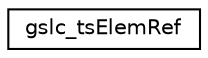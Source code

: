 digraph "Graphical Class Hierarchy"
{
  edge [fontname="Helvetica",fontsize="10",labelfontname="Helvetica",labelfontsize="10"];
  node [fontname="Helvetica",fontsize="10",shape=record];
  rankdir="LR";
  Node1 [label="gslc_tsElemRef",height=0.2,width=0.4,color="black", fillcolor="white", style="filled",URL="$structgslc__tsElemRef.html",tooltip="Element reference structure. "];
}

